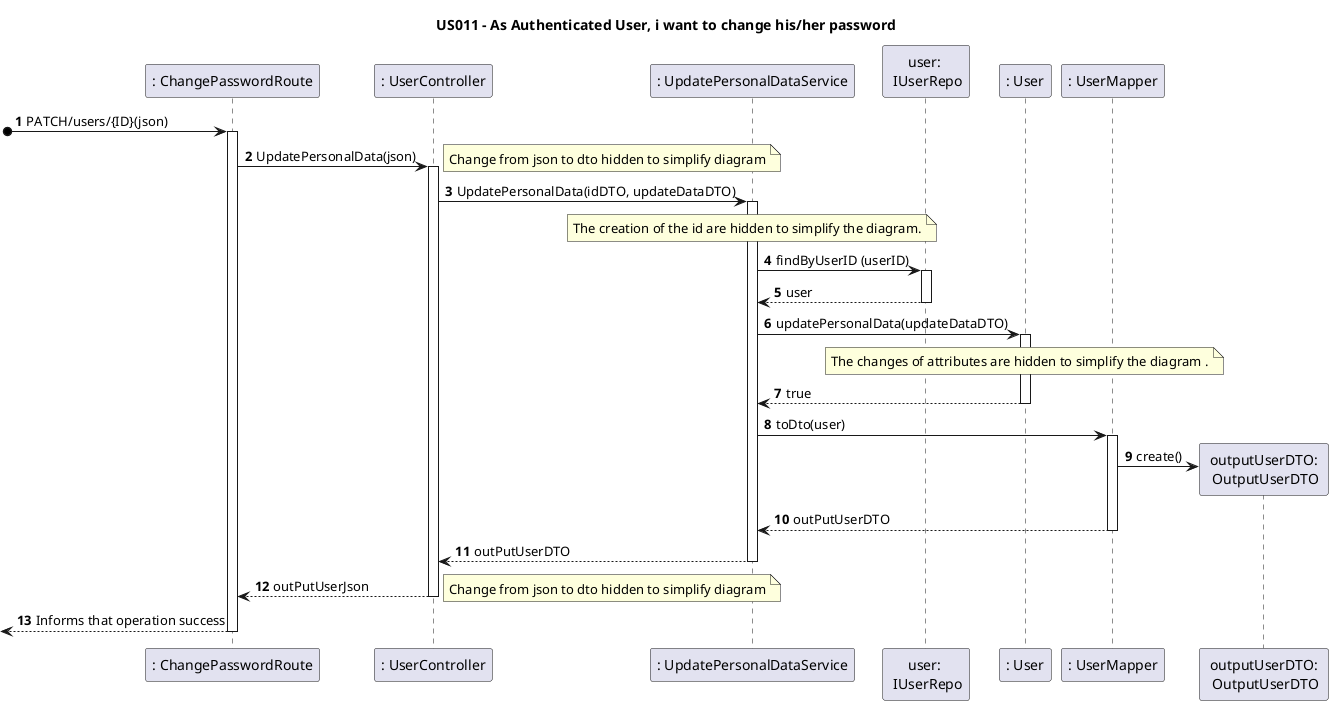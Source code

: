 @startuml
'https://plantuml.com/sequence-diagram

title US011 - As Authenticated User, i want to change his/her password

autoactivate on
autonumber


participant ": ChangePasswordRoute" as UI
participant ": UserController" as Ctrl
participant ": UpdatePersonalDataService" as service
participant "user: \n IUserRepo" as repo
participant ": User" as user
participant ": UserMapper" as mapper
participant " outputUserDTO: \n OutputUserDTO" as outdto



[o-> UI: PATCH/users/{ID}(json)
UI -> Ctrl: UpdatePersonalData(json)
note right
Change from json to dto hidden to simplify diagram
end note
Ctrl -> service : UpdatePersonalData(idDTO, updateDataDTO)
note over service : The creation of the id are hidden to simplify the diagram.

service -> repo: findByUserID (userID)
repo --> service : user
service->user: updatePersonalData(updateDataDTO)
note over user : The changes of attributes are hidden to simplify the diagram .

'user -> user: validateOldPassword(oldPassword)
'deactivate user
'user -> user: updatePassword(oldPassword, newPassword,\n newPasswordConfirmation)
'deactivate user
user-->service : true

service->mapper : toDto(user)
mapper -> outdto **: create()
mapper-->service : outPutUserDTO
service-->Ctrl : outPutUserDTO
Ctrl -->UI : outPutUserJson
note right
Change from json to dto hidden to simplify diagram
end note
[<--UI : Informs that operation success


@enduml